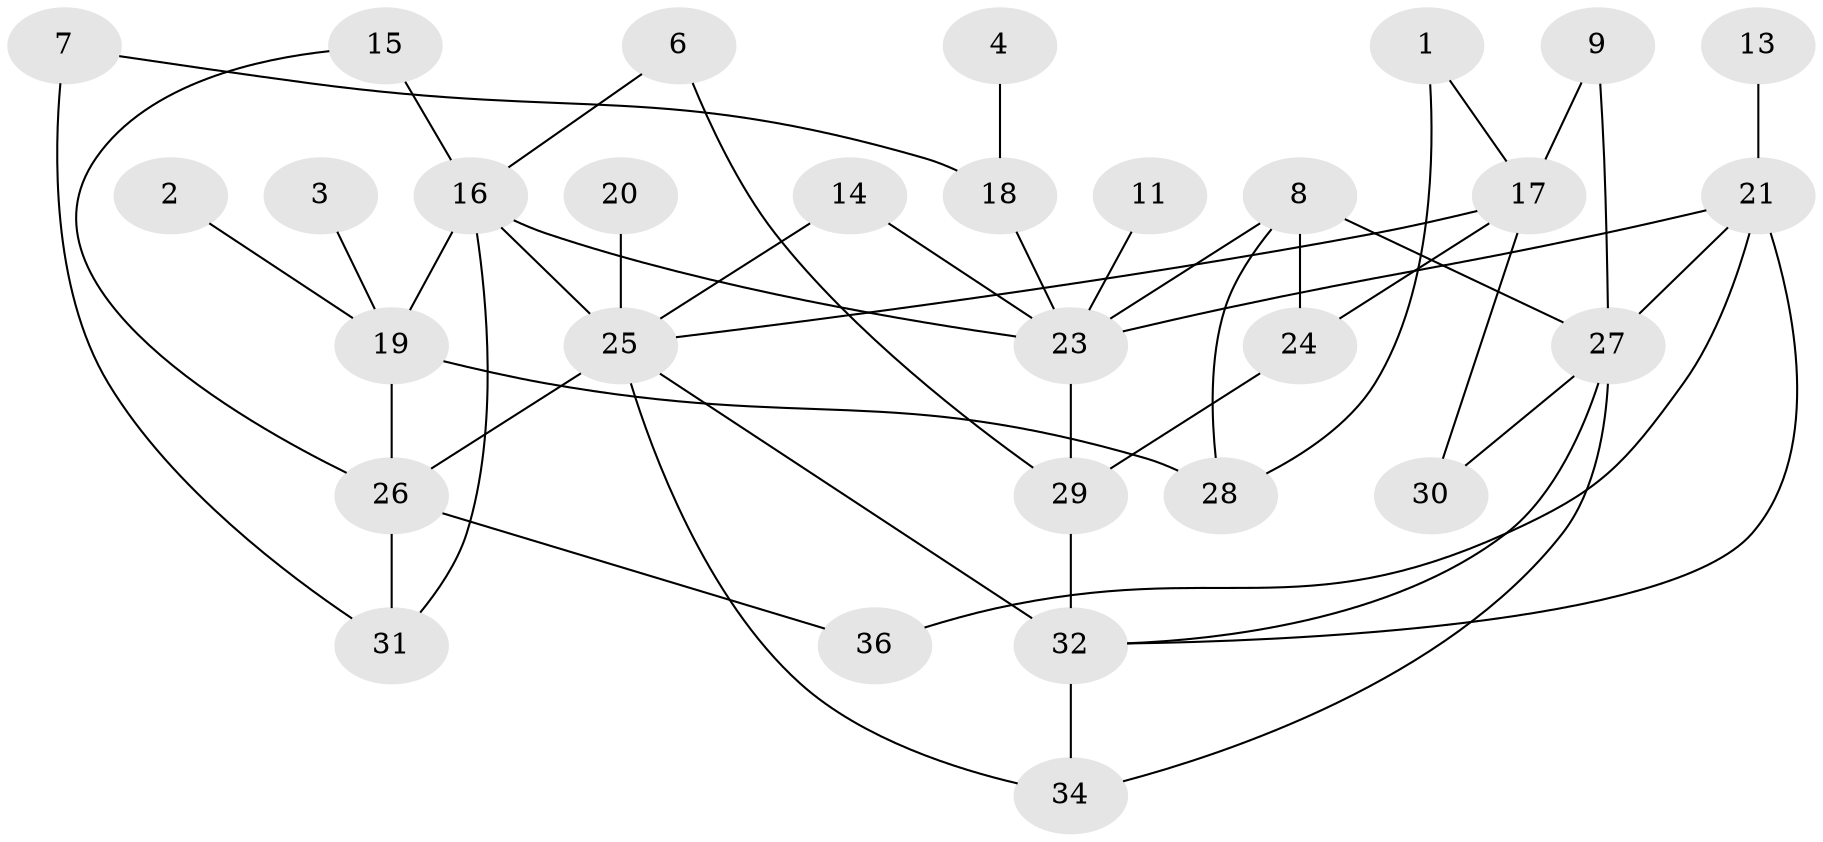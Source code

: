 // original degree distribution, {4: 0.09859154929577464, 2: 0.3380281690140845, 1: 0.1267605633802817, 6: 0.056338028169014086, 3: 0.2112676056338028, 5: 0.08450704225352113, 0: 0.08450704225352113}
// Generated by graph-tools (version 1.1) at 2025/49/03/09/25 03:49:11]
// undirected, 30 vertices, 48 edges
graph export_dot {
graph [start="1"]
  node [color=gray90,style=filled];
  1;
  2;
  3;
  4;
  6;
  7;
  8;
  9;
  11;
  13;
  14;
  15;
  16;
  17;
  18;
  19;
  20;
  21;
  23;
  24;
  25;
  26;
  27;
  28;
  29;
  30;
  31;
  32;
  34;
  36;
  1 -- 17 [weight=1.0];
  1 -- 28 [weight=1.0];
  2 -- 19 [weight=1.0];
  3 -- 19 [weight=1.0];
  4 -- 18 [weight=1.0];
  6 -- 16 [weight=1.0];
  6 -- 29 [weight=1.0];
  7 -- 18 [weight=1.0];
  7 -- 31 [weight=1.0];
  8 -- 23 [weight=1.0];
  8 -- 24 [weight=1.0];
  8 -- 27 [weight=2.0];
  8 -- 28 [weight=1.0];
  9 -- 17 [weight=1.0];
  9 -- 27 [weight=1.0];
  11 -- 23 [weight=1.0];
  13 -- 21 [weight=1.0];
  14 -- 23 [weight=1.0];
  14 -- 25 [weight=2.0];
  15 -- 16 [weight=1.0];
  15 -- 26 [weight=1.0];
  16 -- 19 [weight=1.0];
  16 -- 23 [weight=1.0];
  16 -- 25 [weight=1.0];
  16 -- 31 [weight=1.0];
  17 -- 24 [weight=1.0];
  17 -- 25 [weight=1.0];
  17 -- 30 [weight=1.0];
  18 -- 23 [weight=1.0];
  19 -- 26 [weight=1.0];
  19 -- 28 [weight=1.0];
  20 -- 25 [weight=1.0];
  21 -- 23 [weight=2.0];
  21 -- 27 [weight=1.0];
  21 -- 32 [weight=1.0];
  21 -- 36 [weight=1.0];
  23 -- 29 [weight=1.0];
  24 -- 29 [weight=2.0];
  25 -- 26 [weight=3.0];
  25 -- 32 [weight=1.0];
  25 -- 34 [weight=2.0];
  26 -- 31 [weight=1.0];
  26 -- 36 [weight=1.0];
  27 -- 30 [weight=1.0];
  27 -- 32 [weight=1.0];
  27 -- 34 [weight=1.0];
  29 -- 32 [weight=1.0];
  32 -- 34 [weight=2.0];
}
